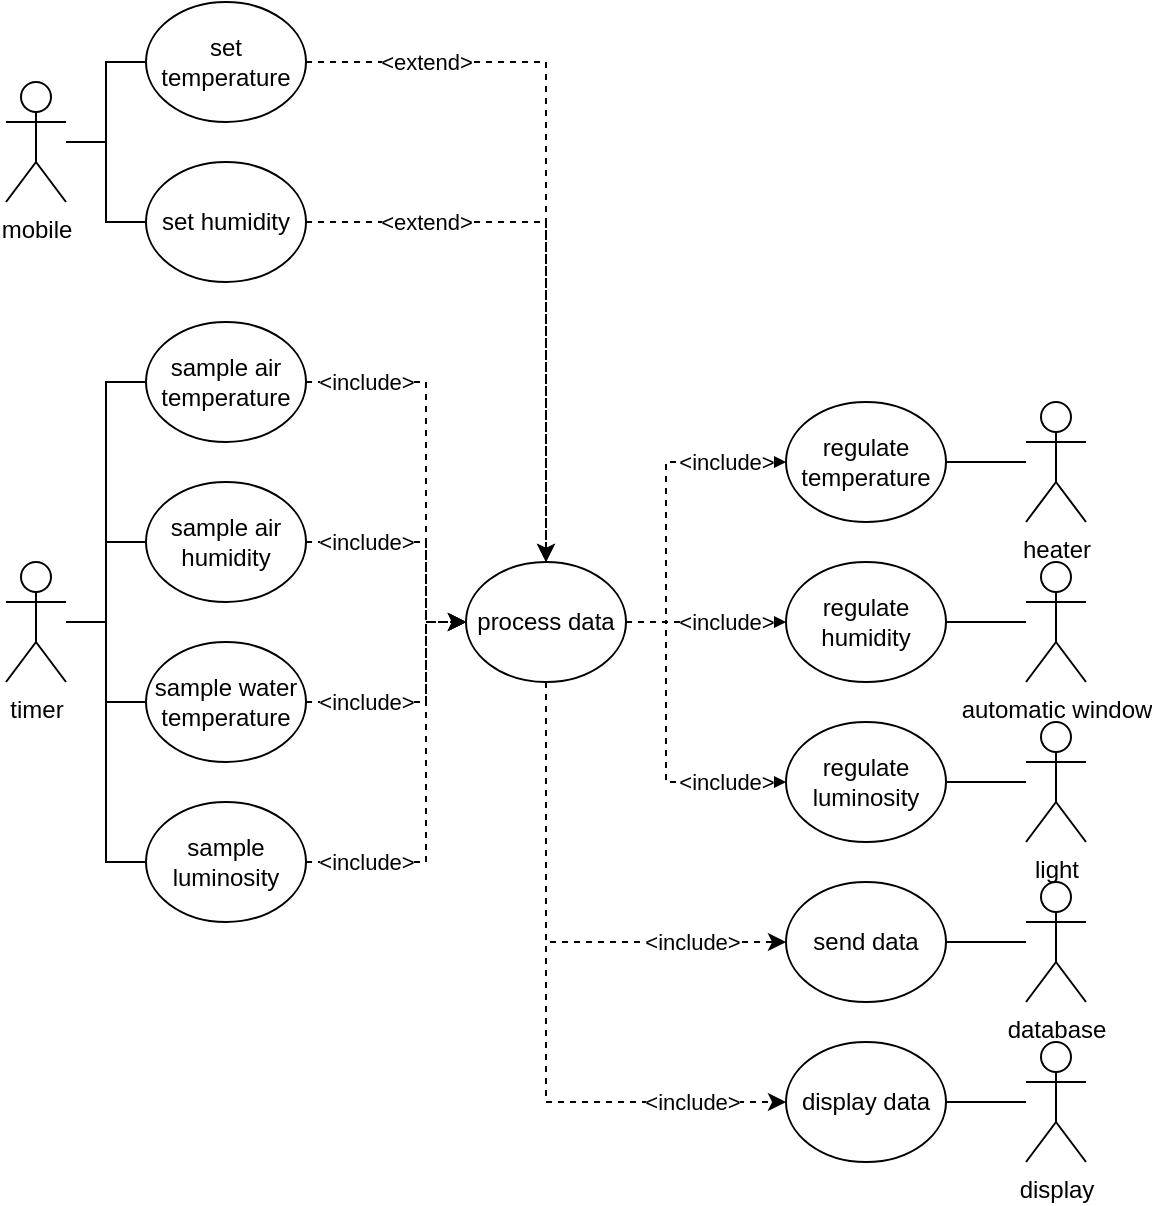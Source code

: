 <mxfile version="15.7.4" type="device"><diagram id="JmnejSEduoCT7TytoDDk" name="Page-1"><mxGraphModel dx="1422" dy="1896" grid="1" gridSize="10" guides="1" tooltips="1" connect="1" arrows="1" fold="1" page="1" pageScale="1" pageWidth="827" pageHeight="1169" math="0" shadow="0"><root><mxCell id="0"/><mxCell id="1" parent="0"/><mxCell id="oKYzP39CSi-67vJdzxgp-42" style="edgeStyle=orthogonalEdgeStyle;rounded=0;orthogonalLoop=1;jettySize=auto;html=1;startArrow=none;startFill=0;endArrow=none;endFill=0;" parent="1" source="oKYzP39CSi-67vJdzxgp-30" target="oKYzP39CSi-67vJdzxgp-41" edge="1"><mxGeometry relative="1" as="geometry"/></mxCell><mxCell id="oKYzP39CSi-67vJdzxgp-53" style="edgeStyle=orthogonalEdgeStyle;rounded=0;orthogonalLoop=1;jettySize=auto;html=1;entryX=0;entryY=0.5;entryDx=0;entryDy=0;startArrow=none;startFill=0;endArrow=none;endFill=0;" parent="1" source="oKYzP39CSi-67vJdzxgp-30" target="oKYzP39CSi-67vJdzxgp-52" edge="1"><mxGeometry relative="1" as="geometry"/></mxCell><mxCell id="oKYzP39CSi-67vJdzxgp-30" value="mobile" style="shape=umlActor;verticalLabelPosition=bottom;verticalAlign=top;html=1;outlineConnect=0;" parent="1" vertex="1"><mxGeometry x="90" width="30" height="60" as="geometry"/></mxCell><mxCell id="_PShiBebG4IqbYS6cQkQ-17" value="&amp;lt;extend&amp;gt;" style="edgeStyle=orthogonalEdgeStyle;rounded=0;orthogonalLoop=1;jettySize=auto;html=1;dashed=1;startArrow=none;startFill=0;endArrow=classic;endFill=1;" parent="1" source="oKYzP39CSi-67vJdzxgp-41" target="_PShiBebG4IqbYS6cQkQ-6" edge="1"><mxGeometry x="-0.676" relative="1" as="geometry"><mxPoint as="offset"/></mxGeometry></mxCell><mxCell id="oKYzP39CSi-67vJdzxgp-41" value="set temperature" style="ellipse;whiteSpace=wrap;html=1;" parent="1" vertex="1"><mxGeometry x="160" y="-40" width="80" height="60" as="geometry"/></mxCell><mxCell id="_PShiBebG4IqbYS6cQkQ-16" value="&amp;lt;extend&amp;gt;" style="edgeStyle=orthogonalEdgeStyle;rounded=0;orthogonalLoop=1;jettySize=auto;html=1;entryX=0.5;entryY=0;entryDx=0;entryDy=0;dashed=1;startArrow=none;startFill=0;endArrow=classic;endFill=1;" parent="1" source="oKYzP39CSi-67vJdzxgp-52" target="_PShiBebG4IqbYS6cQkQ-6" edge="1"><mxGeometry x="-0.586" relative="1" as="geometry"><mxPoint as="offset"/></mxGeometry></mxCell><mxCell id="oKYzP39CSi-67vJdzxgp-52" value="set humidity" style="ellipse;whiteSpace=wrap;html=1;" parent="1" vertex="1"><mxGeometry x="160" y="40" width="80" height="60" as="geometry"/></mxCell><mxCell id="_PShiBebG4IqbYS6cQkQ-12" style="edgeStyle=orthogonalEdgeStyle;rounded=0;orthogonalLoop=1;jettySize=auto;html=1;entryX=0;entryY=0.5;entryDx=0;entryDy=0;startArrow=none;startFill=0;endArrow=none;endFill=0;" parent="1" source="_PShiBebG4IqbYS6cQkQ-1" target="_PShiBebG4IqbYS6cQkQ-5" edge="1"><mxGeometry relative="1" as="geometry"/></mxCell><mxCell id="_PShiBebG4IqbYS6cQkQ-13" style="edgeStyle=orthogonalEdgeStyle;rounded=0;orthogonalLoop=1;jettySize=auto;html=1;entryX=0;entryY=0.5;entryDx=0;entryDy=0;startArrow=none;startFill=0;endArrow=none;endFill=0;" parent="1" source="_PShiBebG4IqbYS6cQkQ-1" target="_PShiBebG4IqbYS6cQkQ-2" edge="1"><mxGeometry relative="1" as="geometry"/></mxCell><mxCell id="_PShiBebG4IqbYS6cQkQ-14" style="edgeStyle=orthogonalEdgeStyle;rounded=0;orthogonalLoop=1;jettySize=auto;html=1;startArrow=none;startFill=0;endArrow=none;endFill=0;" parent="1" source="_PShiBebG4IqbYS6cQkQ-1" target="_PShiBebG4IqbYS6cQkQ-3" edge="1"><mxGeometry relative="1" as="geometry"/></mxCell><mxCell id="_PShiBebG4IqbYS6cQkQ-15" style="edgeStyle=orthogonalEdgeStyle;rounded=0;orthogonalLoop=1;jettySize=auto;html=1;entryX=0;entryY=0.5;entryDx=0;entryDy=0;startArrow=none;startFill=0;endArrow=none;endFill=0;" parent="1" source="_PShiBebG4IqbYS6cQkQ-1" target="_PShiBebG4IqbYS6cQkQ-4" edge="1"><mxGeometry relative="1" as="geometry"/></mxCell><mxCell id="_PShiBebG4IqbYS6cQkQ-1" value="timer" style="shape=umlActor;verticalLabelPosition=bottom;verticalAlign=top;html=1;outlineConnect=0;" parent="1" vertex="1"><mxGeometry x="90" y="240" width="30" height="60" as="geometry"/></mxCell><mxCell id="_PShiBebG4IqbYS6cQkQ-7" value="&#10;&#10;&lt;span style=&quot;color: rgb(0, 0, 0); font-family: helvetica; font-size: 11px; font-style: normal; font-weight: 400; letter-spacing: normal; text-align: center; text-indent: 0px; text-transform: none; word-spacing: 0px; display: inline; float: none;&quot;&gt;&amp;lt;include&amp;gt;&lt;/span&gt;&#10;&#10;" style="edgeStyle=orthogonalEdgeStyle;rounded=0;orthogonalLoop=1;jettySize=auto;html=1;dashed=1;startArrow=none;startFill=0;endArrow=classic;endFill=1;labelBackgroundColor=default;" parent="1" source="_PShiBebG4IqbYS6cQkQ-2" target="_PShiBebG4IqbYS6cQkQ-6" edge="1"><mxGeometry x="-0.5" relative="1" as="geometry"><Array as="points"><mxPoint x="300" y="230"/><mxPoint x="300" y="270"/></Array><mxPoint as="offset"/></mxGeometry></mxCell><mxCell id="_PShiBebG4IqbYS6cQkQ-2" value="sample air humidity" style="ellipse;whiteSpace=wrap;html=1;" parent="1" vertex="1"><mxGeometry x="160" y="200" width="80" height="60" as="geometry"/></mxCell><mxCell id="_PShiBebG4IqbYS6cQkQ-9" value="&#10;&#10;&lt;span style=&quot;color: rgb(0, 0, 0); font-family: helvetica; font-size: 11px; font-style: normal; font-weight: 400; letter-spacing: normal; text-align: center; text-indent: 0px; text-transform: none; word-spacing: 0px; display: inline; float: none;&quot;&gt;&amp;lt;include&amp;gt;&lt;/span&gt;&#10;&#10;" style="edgeStyle=orthogonalEdgeStyle;rounded=0;orthogonalLoop=1;jettySize=auto;html=1;entryX=0;entryY=0.5;entryDx=0;entryDy=0;dashed=1;startArrow=none;startFill=0;endArrow=classic;endFill=1;labelBackgroundColor=default;" parent="1" source="_PShiBebG4IqbYS6cQkQ-3" target="_PShiBebG4IqbYS6cQkQ-6" edge="1"><mxGeometry x="-0.5" relative="1" as="geometry"><Array as="points"><mxPoint x="300" y="310"/><mxPoint x="300" y="270"/></Array><mxPoint as="offset"/></mxGeometry></mxCell><mxCell id="_PShiBebG4IqbYS6cQkQ-3" value="sample water temperature" style="ellipse;whiteSpace=wrap;html=1;" parent="1" vertex="1"><mxGeometry x="160" y="280" width="80" height="60" as="geometry"/></mxCell><mxCell id="_PShiBebG4IqbYS6cQkQ-11" value="&#10;&#10;&lt;span style=&quot;color: rgb(0, 0, 0); font-family: helvetica; font-size: 11px; font-style: normal; font-weight: 400; letter-spacing: normal; text-align: center; text-indent: 0px; text-transform: none; word-spacing: 0px; display: inline; float: none;&quot;&gt;&amp;lt;include&amp;gt;&lt;/span&gt;&#10;&#10;" style="edgeStyle=orthogonalEdgeStyle;rounded=0;orthogonalLoop=1;jettySize=auto;html=1;entryX=0;entryY=0.5;entryDx=0;entryDy=0;dashed=1;startArrow=none;startFill=0;endArrow=classic;endFill=1;labelBackgroundColor=default;" parent="1" source="_PShiBebG4IqbYS6cQkQ-4" target="_PShiBebG4IqbYS6cQkQ-6" edge="1"><mxGeometry x="-0.7" relative="1" as="geometry"><Array as="points"><mxPoint x="300" y="390"/><mxPoint x="300" y="270"/></Array><mxPoint as="offset"/></mxGeometry></mxCell><mxCell id="_PShiBebG4IqbYS6cQkQ-4" value="sample luminosity" style="ellipse;whiteSpace=wrap;html=1;" parent="1" vertex="1"><mxGeometry x="160" y="360" width="80" height="60" as="geometry"/></mxCell><mxCell id="_PShiBebG4IqbYS6cQkQ-8" value="&#10;&#10;&lt;span style=&quot;color: rgb(0, 0, 0); font-family: helvetica; font-size: 11px; font-style: normal; font-weight: 400; letter-spacing: normal; text-align: center; text-indent: 0px; text-transform: none; word-spacing: 0px; display: inline; float: none;&quot;&gt;&amp;lt;include&amp;gt;&lt;/span&gt;&#10;&#10;" style="edgeStyle=orthogonalEdgeStyle;rounded=0;orthogonalLoop=1;jettySize=auto;html=1;entryX=0;entryY=0.5;entryDx=0;entryDy=0;dashed=1;startArrow=none;startFill=0;endArrow=classic;endFill=1;labelBackgroundColor=default;" parent="1" source="_PShiBebG4IqbYS6cQkQ-5" target="_PShiBebG4IqbYS6cQkQ-6" edge="1"><mxGeometry x="-0.7" relative="1" as="geometry"><Array as="points"><mxPoint x="300" y="150"/><mxPoint x="300" y="270"/></Array><mxPoint as="offset"/></mxGeometry></mxCell><mxCell id="_PShiBebG4IqbYS6cQkQ-5" value="sample air temperature" style="ellipse;whiteSpace=wrap;html=1;" parent="1" vertex="1"><mxGeometry x="160" y="120" width="80" height="60" as="geometry"/></mxCell><mxCell id="_PShiBebG4IqbYS6cQkQ-28" value="&#10;&#10;&lt;span style=&quot;color: rgb(0, 0, 0); font-family: helvetica; font-size: 11px; font-style: normal; font-weight: 400; letter-spacing: normal; text-align: center; text-indent: 0px; text-transform: none; word-spacing: 0px; background-color: rgb(255, 255, 255); display: inline; float: none;&quot;&gt;&amp;lt;include&amp;gt;&lt;/span&gt;&#10;&#10;" style="edgeStyle=orthogonalEdgeStyle;rounded=0;orthogonalLoop=1;jettySize=auto;html=1;entryX=0;entryY=0.5;entryDx=0;entryDy=0;dashed=1;startArrow=none;startFill=0;endArrow=classic;endFill=1;" parent="1" source="_PShiBebG4IqbYS6cQkQ-6" target="_PShiBebG4IqbYS6cQkQ-19" edge="1"><mxGeometry x="0.625" relative="1" as="geometry"><Array as="points"><mxPoint x="420" y="270"/><mxPoint x="420" y="190"/></Array><mxPoint as="offset"/></mxGeometry></mxCell><mxCell id="_PShiBebG4IqbYS6cQkQ-29" value="&#10;&#10;&lt;span style=&quot;color: rgb(0, 0, 0); font-family: helvetica; font-size: 11px; font-style: normal; font-weight: 400; letter-spacing: normal; text-align: center; text-indent: 0px; text-transform: none; word-spacing: 0px; background-color: rgb(255, 255, 255); display: inline; float: none;&quot;&gt;&amp;lt;include&amp;gt;&lt;/span&gt;&#10;&#10;" style="edgeStyle=orthogonalEdgeStyle;rounded=0;orthogonalLoop=1;jettySize=auto;html=1;dashed=1;startArrow=none;startFill=0;endArrow=classic;endFill=1;" parent="1" source="_PShiBebG4IqbYS6cQkQ-6" target="_PShiBebG4IqbYS6cQkQ-18" edge="1"><mxGeometry x="0.25" relative="1" as="geometry"><mxPoint as="offset"/></mxGeometry></mxCell><mxCell id="_PShiBebG4IqbYS6cQkQ-30" value="&#10;&#10;&lt;span style=&quot;color: rgb(0, 0, 0); font-family: helvetica; font-size: 11px; font-style: normal; font-weight: 400; letter-spacing: normal; text-align: center; text-indent: 0px; text-transform: none; word-spacing: 0px; background-color: rgb(255, 255, 255); display: inline; float: none;&quot;&gt;&amp;lt;include&amp;gt;&lt;/span&gt;&#10;&#10;" style="edgeStyle=orthogonalEdgeStyle;rounded=0;orthogonalLoop=1;jettySize=auto;html=1;entryX=0;entryY=0.5;entryDx=0;entryDy=0;dashed=1;startArrow=none;startFill=0;endArrow=classic;endFill=1;" parent="1" source="_PShiBebG4IqbYS6cQkQ-6" target="_PShiBebG4IqbYS6cQkQ-20" edge="1"><mxGeometry x="0.625" relative="1" as="geometry"><Array as="points"><mxPoint x="420" y="270"/><mxPoint x="420" y="350"/></Array><mxPoint as="offset"/></mxGeometry></mxCell><mxCell id="_PShiBebG4IqbYS6cQkQ-31" value="&amp;lt;include&amp;gt;" style="edgeStyle=orthogonalEdgeStyle;rounded=0;orthogonalLoop=1;jettySize=auto;html=1;entryX=0;entryY=0.5;entryDx=0;entryDy=0;dashed=1;startArrow=none;startFill=0;endArrow=classic;endFill=1;" parent="1" source="_PShiBebG4IqbYS6cQkQ-6" target="_PShiBebG4IqbYS6cQkQ-21" edge="1"><mxGeometry x="0.619" relative="1" as="geometry"><Array as="points"><mxPoint x="360" y="430"/></Array><mxPoint as="offset"/></mxGeometry></mxCell><mxCell id="lad8uDSNL_T3pkJd5RUV-2" style="edgeStyle=orthogonalEdgeStyle;rounded=0;orthogonalLoop=1;jettySize=auto;html=1;entryX=0;entryY=0.5;entryDx=0;entryDy=0;labelBackgroundColor=default;startArrow=none;startFill=0;endArrow=classic;endFill=1;dashed=1;" parent="1" source="_PShiBebG4IqbYS6cQkQ-6" target="lad8uDSNL_T3pkJd5RUV-1" edge="1"><mxGeometry relative="1" as="geometry"><Array as="points"><mxPoint x="360" y="510"/></Array></mxGeometry></mxCell><mxCell id="lad8uDSNL_T3pkJd5RUV-3" value="&amp;lt;include&amp;gt;" style="edgeLabel;html=1;align=center;verticalAlign=middle;resizable=0;points=[];" parent="lad8uDSNL_T3pkJd5RUV-2" vertex="1" connectable="0"><mxGeometry x="0.714" relative="1" as="geometry"><mxPoint as="offset"/></mxGeometry></mxCell><mxCell id="_PShiBebG4IqbYS6cQkQ-6" value="process data" style="ellipse;whiteSpace=wrap;html=1;" parent="1" vertex="1"><mxGeometry x="320" y="240" width="80" height="60" as="geometry"/></mxCell><mxCell id="_PShiBebG4IqbYS6cQkQ-26" value="" style="edgeStyle=orthogonalEdgeStyle;rounded=0;orthogonalLoop=1;jettySize=auto;html=1;startArrow=none;startFill=0;endArrow=none;endFill=0;" parent="1" source="_PShiBebG4IqbYS6cQkQ-18" target="_PShiBebG4IqbYS6cQkQ-23" edge="1"><mxGeometry relative="1" as="geometry"/></mxCell><mxCell id="_PShiBebG4IqbYS6cQkQ-18" value="regulate humidity" style="ellipse;whiteSpace=wrap;html=1;" parent="1" vertex="1"><mxGeometry x="480" y="240" width="80" height="60" as="geometry"/></mxCell><mxCell id="_PShiBebG4IqbYS6cQkQ-25" value="" style="edgeStyle=orthogonalEdgeStyle;rounded=0;orthogonalLoop=1;jettySize=auto;html=1;startArrow=none;startFill=0;endArrow=none;endFill=0;" parent="1" source="_PShiBebG4IqbYS6cQkQ-19" target="_PShiBebG4IqbYS6cQkQ-22" edge="1"><mxGeometry relative="1" as="geometry"/></mxCell><mxCell id="_PShiBebG4IqbYS6cQkQ-19" value="regulate temperature" style="ellipse;whiteSpace=wrap;html=1;" parent="1" vertex="1"><mxGeometry x="480" y="160" width="80" height="60" as="geometry"/></mxCell><mxCell id="_PShiBebG4IqbYS6cQkQ-27" value="" style="edgeStyle=orthogonalEdgeStyle;rounded=0;orthogonalLoop=1;jettySize=auto;html=1;startArrow=none;startFill=0;endArrow=none;endFill=0;" parent="1" source="_PShiBebG4IqbYS6cQkQ-20" target="_PShiBebG4IqbYS6cQkQ-24" edge="1"><mxGeometry relative="1" as="geometry"/></mxCell><mxCell id="_PShiBebG4IqbYS6cQkQ-20" value="regulate luminosity" style="ellipse;whiteSpace=wrap;html=1;" parent="1" vertex="1"><mxGeometry x="480" y="320" width="80" height="60" as="geometry"/></mxCell><mxCell id="qzrdMWL9Vt-ND0ps63K8-1" value="" style="edgeStyle=orthogonalEdgeStyle;rounded=0;orthogonalLoop=1;jettySize=auto;html=1;labelBackgroundColor=default;startArrow=none;startFill=0;endArrow=none;endFill=0;" parent="1" source="_PShiBebG4IqbYS6cQkQ-21" target="_PShiBebG4IqbYS6cQkQ-32" edge="1"><mxGeometry relative="1" as="geometry"/></mxCell><mxCell id="_PShiBebG4IqbYS6cQkQ-21" value="send data" style="ellipse;whiteSpace=wrap;html=1;" parent="1" vertex="1"><mxGeometry x="480" y="400" width="80" height="60" as="geometry"/></mxCell><mxCell id="_PShiBebG4IqbYS6cQkQ-22" value="heater" style="shape=umlActor;verticalLabelPosition=bottom;verticalAlign=top;html=1;outlineConnect=0;" parent="1" vertex="1"><mxGeometry x="600" y="160" width="30" height="60" as="geometry"/></mxCell><mxCell id="_PShiBebG4IqbYS6cQkQ-23" value="automatic window" style="shape=umlActor;verticalLabelPosition=bottom;verticalAlign=top;html=1;outlineConnect=0;" parent="1" vertex="1"><mxGeometry x="600" y="240" width="30" height="60" as="geometry"/></mxCell><mxCell id="_PShiBebG4IqbYS6cQkQ-24" value="light" style="shape=umlActor;verticalLabelPosition=bottom;verticalAlign=top;html=1;outlineConnect=0;" parent="1" vertex="1"><mxGeometry x="600" y="320" width="30" height="60" as="geometry"/></mxCell><mxCell id="_PShiBebG4IqbYS6cQkQ-32" value="database" style="shape=umlActor;verticalLabelPosition=bottom;verticalAlign=top;html=1;outlineConnect=0;" parent="1" vertex="1"><mxGeometry x="600" y="400" width="30" height="60" as="geometry"/></mxCell><mxCell id="lad8uDSNL_T3pkJd5RUV-5" value="" style="edgeStyle=orthogonalEdgeStyle;rounded=0;orthogonalLoop=1;jettySize=auto;html=1;labelBackgroundColor=default;startArrow=none;startFill=0;endArrow=none;endFill=0;" parent="1" source="lad8uDSNL_T3pkJd5RUV-1" target="lad8uDSNL_T3pkJd5RUV-4" edge="1"><mxGeometry relative="1" as="geometry"/></mxCell><mxCell id="lad8uDSNL_T3pkJd5RUV-1" value="display data" style="ellipse;whiteSpace=wrap;html=1;" parent="1" vertex="1"><mxGeometry x="480" y="480" width="80" height="60" as="geometry"/></mxCell><mxCell id="lad8uDSNL_T3pkJd5RUV-4" value="display" style="shape=umlActor;verticalLabelPosition=bottom;verticalAlign=top;html=1;outlineConnect=0;" parent="1" vertex="1"><mxGeometry x="600" y="480" width="30" height="60" as="geometry"/></mxCell></root></mxGraphModel></diagram></mxfile>